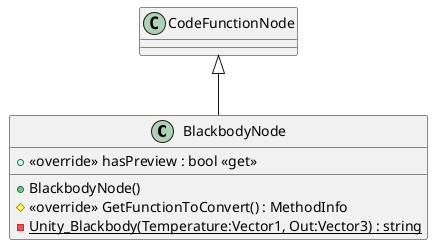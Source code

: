 @startuml
class BlackbodyNode {
    + BlackbodyNode()
    + <<override>> hasPreview : bool <<get>>
    # <<override>> GetFunctionToConvert() : MethodInfo
    {static} - Unity_Blackbody(Temperature:Vector1, Out:Vector3) : string
}
CodeFunctionNode <|-- BlackbodyNode
@enduml
